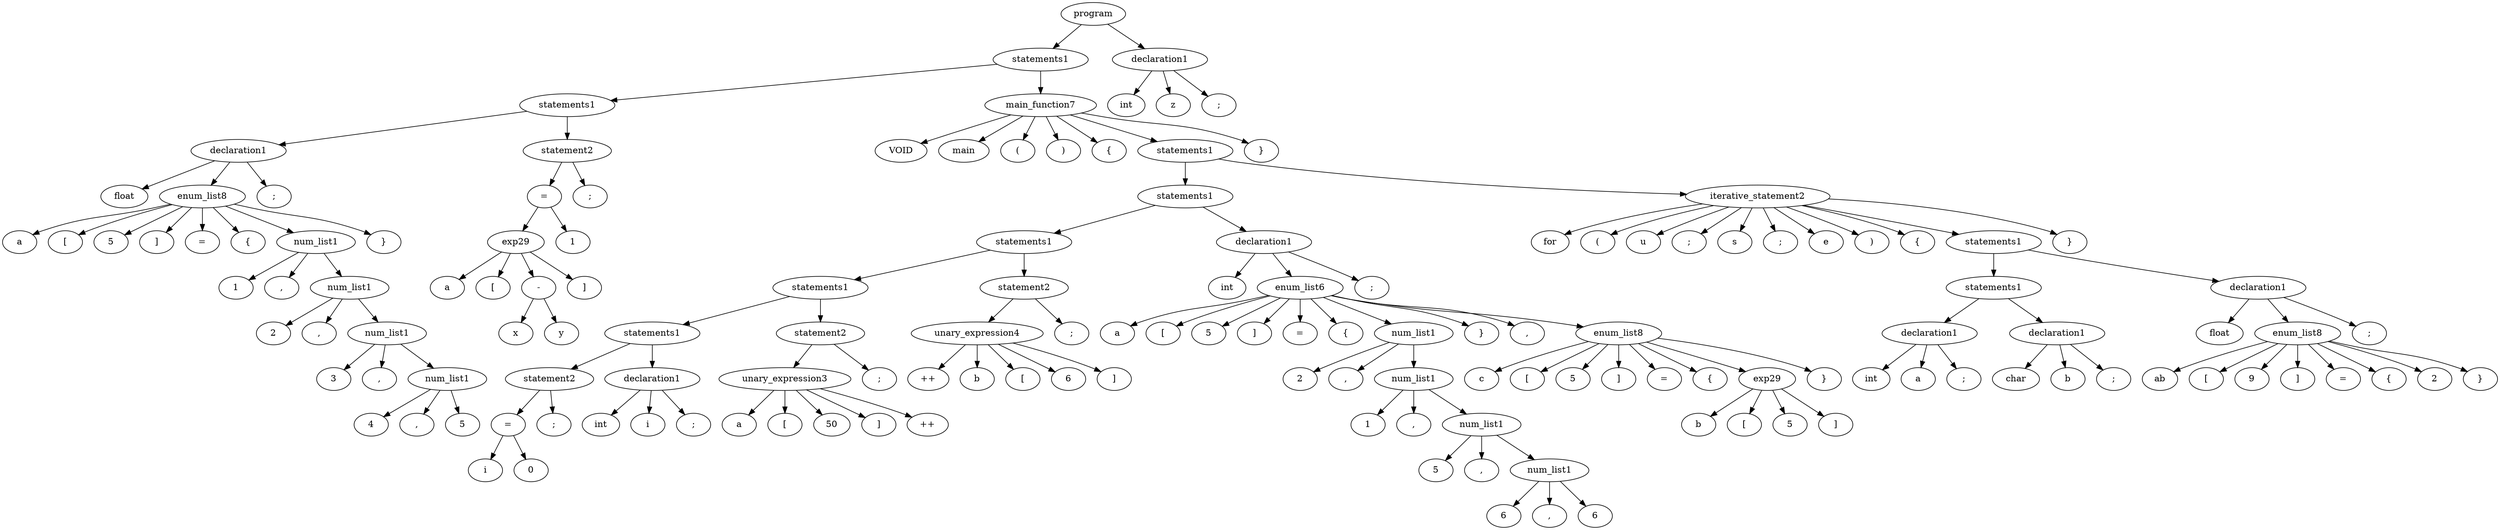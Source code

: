 strict digraph graphname {

0 [label="program"]
1 [label=" statements1 "]; 
0 -> 1 ; 
2 [label=" statements1 "]; 
1 -> 2 ; 
3 [label=" declaration1 "]; 
2 -> 3 ; 
4 [label=" float "]; 
3 -> 4 ; 
5 [label=" enum_list8 "]; 
3 -> 5 ; 
6 [label=" a "]; 
5 -> 6 ; 
7 [label=" [ "]; 
5 -> 7 ; 
8 [label=" 5 "]; 
5 -> 8 ; 
9 [label=" ] "]; 
5 -> 9 ; 
10 [label=" = "]; 
5 -> 10 ; 
11 [label=" { "]; 
5 -> 11 ; 
12 [label=" num_list1 "]; 
5 -> 12 ; 
13 [label=" 1 "]; 
12 -> 13 ; 
14 [label=" , "]; 
12 -> 14 ; 
15 [label=" num_list1 "]; 
12 -> 15 ; 
16 [label=" 2 "]; 
15 -> 16 ; 
17 [label=" , "]; 
15 -> 17 ; 
18 [label=" num_list1 "]; 
15 -> 18 ; 
19 [label=" 3 "]; 
18 -> 19 ; 
20 [label=" , "]; 
18 -> 20 ; 
21 [label=" num_list1 "]; 
18 -> 21 ; 
22 [label=" 4 "]; 
21 -> 22 ; 
23 [label=" , "]; 
21 -> 23 ; 
24 [label=" 5 "]; 
21 -> 24 ; 
25 [label=" } "]; 
5 -> 25 ; 
26 [label=" ; "]; 
3 -> 26 ; 
27 [label=" statement2 "]; 
2 -> 27 ; 
28 [label=" = "]; 
27 -> 28 ; 
29 [label=" exp29 "]; 
28 -> 29 ; 
30 [label=" a "]; 
29 -> 30 ; 
31 [label=" [ "]; 
29 -> 31 ; 
32 [label=" - "]; 
29 -> 32 ; 
33 [label=" x "]; 
32 -> 33 ; 
34 [label=" y "]; 
32 -> 34 ; 
35 [label=" ] "]; 
29 -> 35 ; 
36 [label=" 1 "]; 
28 -> 36 ; 
37 [label=" ; "]; 
27 -> 37 ; 
38 [label=" main_function7 "]; 
1 -> 38 ; 
39 [label=" VOID "]; 
38 -> 39 ; 
40 [label=" main "]; 
38 -> 40 ; 
41 [label=" ( "]; 
38 -> 41 ; 
42 [label=" ) "]; 
38 -> 42 ; 
43 [label=" { "]; 
38 -> 43 ; 
44 [label=" statements1 "]; 
38 -> 44 ; 
45 [label=" statements1 "]; 
44 -> 45 ; 
46 [label=" statements1 "]; 
45 -> 46 ; 
47 [label=" statements1 "]; 
46 -> 47 ; 
48 [label=" statements1 "]; 
47 -> 48 ; 
49 [label=" statement2 "]; 
48 -> 49 ; 
50 [label=" = "]; 
49 -> 50 ; 
51 [label=" i "]; 
50 -> 51 ; 
52 [label=" 0 "]; 
50 -> 52 ; 
53 [label=" ; "]; 
49 -> 53 ; 
54 [label=" declaration1 "]; 
48 -> 54 ; 
55 [label=" int "]; 
54 -> 55 ; 
56 [label=" i "]; 
54 -> 56 ; 
57 [label=" ; "]; 
54 -> 57 ; 
58 [label=" statement2 "]; 
47 -> 58 ; 
59 [label=" unary_expression3 "]; 
58 -> 59 ; 
60 [label=" a "]; 
59 -> 60 ; 
61 [label=" [ "]; 
59 -> 61 ; 
62 [label=" 50 "]; 
59 -> 62 ; 
63 [label=" ] "]; 
59 -> 63 ; 
64 [label=" ++ "]; 
59 -> 64 ; 
65 [label=" ; "]; 
58 -> 65 ; 
66 [label=" statement2 "]; 
46 -> 66 ; 
67 [label=" unary_expression4 "]; 
66 -> 67 ; 
68 [label=" ++ "]; 
67 -> 68 ; 
69 [label=" b "]; 
67 -> 69 ; 
70 [label=" [ "]; 
67 -> 70 ; 
71 [label=" 6 "]; 
67 -> 71 ; 
72 [label=" ] "]; 
67 -> 72 ; 
73 [label=" ; "]; 
66 -> 73 ; 
74 [label=" declaration1 "]; 
45 -> 74 ; 
75 [label=" int "]; 
74 -> 75 ; 
76 [label=" enum_list6 "]; 
74 -> 76 ; 
77 [label=" a "]; 
76 -> 77 ; 
78 [label=" [ "]; 
76 -> 78 ; 
79 [label=" 5 "]; 
76 -> 79 ; 
80 [label=" ] "]; 
76 -> 80 ; 
81 [label=" = "]; 
76 -> 81 ; 
82 [label=" { "]; 
76 -> 82 ; 
83 [label=" num_list1 "]; 
76 -> 83 ; 
84 [label=" 2 "]; 
83 -> 84 ; 
85 [label=" , "]; 
83 -> 85 ; 
86 [label=" num_list1 "]; 
83 -> 86 ; 
87 [label=" 1 "]; 
86 -> 87 ; 
88 [label=" , "]; 
86 -> 88 ; 
89 [label=" num_list1 "]; 
86 -> 89 ; 
90 [label=" 5 "]; 
89 -> 90 ; 
91 [label=" , "]; 
89 -> 91 ; 
92 [label=" num_list1 "]; 
89 -> 92 ; 
93 [label=" 6 "]; 
92 -> 93 ; 
94 [label=" , "]; 
92 -> 94 ; 
95 [label=" 6 "]; 
92 -> 95 ; 
96 [label=" } "]; 
76 -> 96 ; 
97 [label=" , "]; 
76 -> 97 ; 
98 [label=" enum_list8 "]; 
76 -> 98 ; 
99 [label=" c "]; 
98 -> 99 ; 
100 [label=" [ "]; 
98 -> 100 ; 
101 [label=" 5 "]; 
98 -> 101 ; 
102 [label=" ] "]; 
98 -> 102 ; 
103 [label=" = "]; 
98 -> 103 ; 
104 [label=" { "]; 
98 -> 104 ; 
105 [label=" exp29 "]; 
98 -> 105 ; 
106 [label=" b "]; 
105 -> 106 ; 
107 [label=" [ "]; 
105 -> 107 ; 
108 [label=" 5 "]; 
105 -> 108 ; 
109 [label=" ] "]; 
105 -> 109 ; 
110 [label=" } "]; 
98 -> 110 ; 
111 [label=" ; "]; 
74 -> 111 ; 
112 [label=" iterative_statement2 "]; 
44 -> 112 ; 
113 [label=" for "]; 
112 -> 113 ; 
114 [label=" ( "]; 
112 -> 114 ; 
115 [label=" u "]; 
112 -> 115 ; 
116 [label=" ; "]; 
112 -> 116 ; 
117 [label=" s "]; 
112 -> 117 ; 
118 [label=" ; "]; 
112 -> 118 ; 
119 [label=" e "]; 
112 -> 119 ; 
120 [label=" ) "]; 
112 -> 120 ; 
121 [label=" { "]; 
112 -> 121 ; 
122 [label=" statements1 "]; 
112 -> 122 ; 
123 [label=" statements1 "]; 
122 -> 123 ; 
124 [label=" declaration1 "]; 
123 -> 124 ; 
125 [label=" int "]; 
124 -> 125 ; 
126 [label=" a "]; 
124 -> 126 ; 
127 [label=" ; "]; 
124 -> 127 ; 
128 [label=" declaration1 "]; 
123 -> 128 ; 
129 [label=" char "]; 
128 -> 129 ; 
130 [label=" b "]; 
128 -> 130 ; 
131 [label=" ; "]; 
128 -> 131 ; 
132 [label=" declaration1 "]; 
122 -> 132 ; 
133 [label=" float "]; 
132 -> 133 ; 
134 [label=" enum_list8 "]; 
132 -> 134 ; 
135 [label=" ab "]; 
134 -> 135 ; 
136 [label=" [ "]; 
134 -> 136 ; 
137 [label=" 9 "]; 
134 -> 137 ; 
138 [label=" ] "]; 
134 -> 138 ; 
139 [label=" = "]; 
134 -> 139 ; 
140 [label=" { "]; 
134 -> 140 ; 
141 [label=" 2 "]; 
134 -> 141 ; 
142 [label=" } "]; 
134 -> 142 ; 
143 [label=" ; "]; 
132 -> 143 ; 
144 [label=" } "]; 
112 -> 144 ; 
145 [label=" } "]; 
38 -> 145 ; 
146 [label=" declaration1 "]; 
0 -> 146 ; 
147 [label=" int "]; 
146 -> 147 ; 
148 [label=" z "]; 
146 -> 148 ; 
149 [label=" ; "]; 
146 -> 149 ; 


}